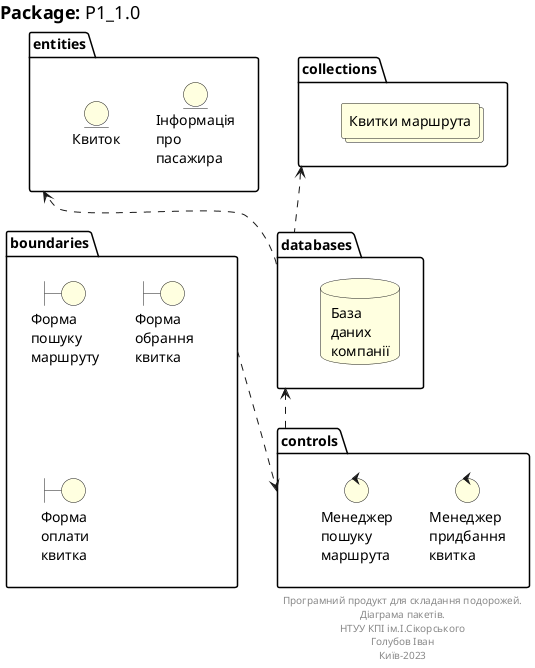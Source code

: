 @startuml P1_1.0
skinparam maxMessageSize 100
left header
    <font color=000 size=18><b>Package:</b> P1_1.0
end header




package boundaries #White {
    boundary "Форма\nпошуку\nмаршруту" as form_find #LightYellow
    boundary "Форма\nобрання\nквитка" as form_buy #LightYellow
    boundary "Форма\nоплати\nквитка" as form_pay #LightYellow
} 
package controls #White {
    control "Менеджер\nпридбання\nквитка" as meneger_buy #LightYellow
    control "Менеджер\nпошуку\nмаршрута" as meneger_find #LightYellow
}
package databases #White {
    database "База\nданих\nкомпанiї" as db  #LightYellow
}
package entities #White {
    entity "Iнформацiя\nпро\nпасажира" as user_info #LightYellow
    entity "Квиток" as ticket #LightYellow
}
package collections #White {
    collections "Квитки маршрута" as tickets_of_route #LightYellow
}
boundaries ..> controls
controls .u.> databases
databases .u.> entities
databases .u.> collections

right footer
    Програмний продукт для складання подорожей.
    Дiаграма пакетiв.
    НТУУ КПІ ім.І.Сікорського
    Голубов Iван
    Київ-2023
end footer
@enduml